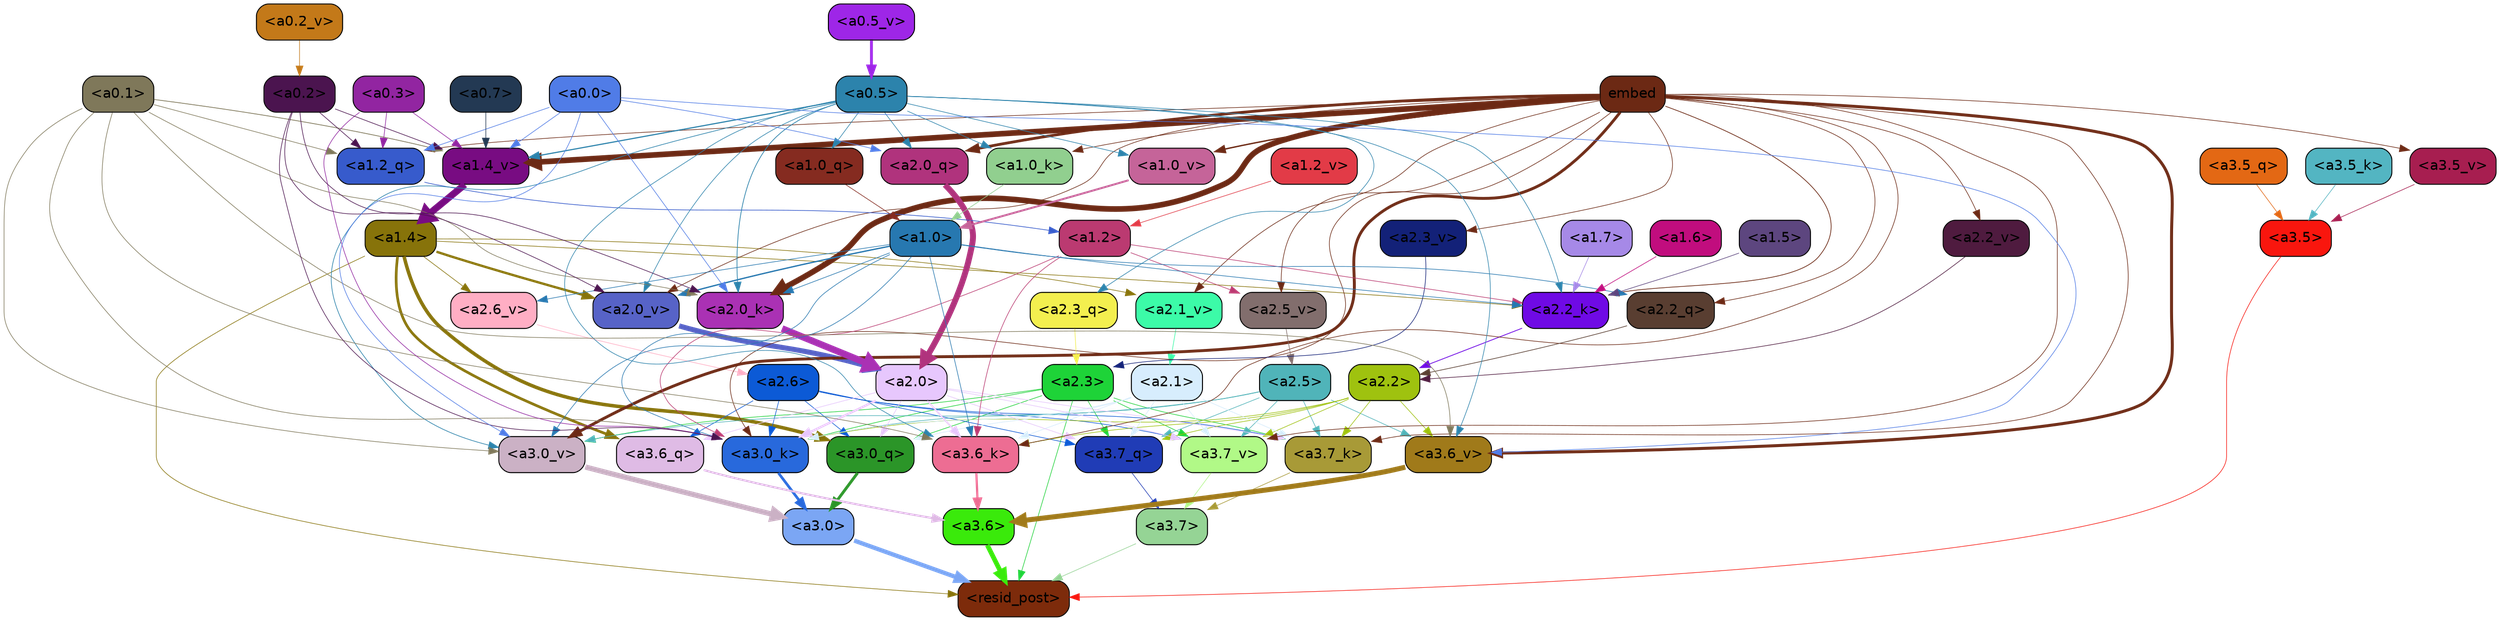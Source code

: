 strict digraph "" {
	graph [bgcolor=transparent,
		layout=dot,
		overlap=false,
		splines=true
	];
	"<a3.7>"	[color=black,
		fillcolor="#95d495",
		fontname=Helvetica,
		shape=box,
		style="filled, rounded"];
	"<resid_post>"	[color=black,
		fillcolor="#7d2b0b",
		fontname=Helvetica,
		shape=box,
		style="filled, rounded"];
	"<a3.7>" -> "<resid_post>"	[color="#95d495",
		penwidth=0.6];
	"<a3.6>"	[color=black,
		fillcolor="#3aea0b",
		fontname=Helvetica,
		shape=box,
		style="filled, rounded"];
	"<a3.6>" -> "<resid_post>"	[color="#3aea0b",
		penwidth=4.670643210411072];
	"<a3.5>"	[color=black,
		fillcolor="#f9160e",
		fontname=Helvetica,
		shape=box,
		style="filled, rounded"];
	"<a3.5>" -> "<resid_post>"	[color="#f9160e",
		penwidth=0.6];
	"<a3.0>"	[color=black,
		fillcolor="#7ba6f4",
		fontname=Helvetica,
		shape=box,
		style="filled, rounded"];
	"<a3.0>" -> "<resid_post>"	[color="#7ba6f4",
		penwidth=4.246885180473328];
	"<a2.3>"	[color=black,
		fillcolor="#1ed338",
		fontname=Helvetica,
		shape=box,
		style="filled, rounded"];
	"<a2.3>" -> "<resid_post>"	[color="#1ed338",
		penwidth=0.6];
	"<a3.7_q>"	[color=black,
		fillcolor="#203cb6",
		fontname=Helvetica,
		shape=box,
		style="filled, rounded"];
	"<a2.3>" -> "<a3.7_q>"	[color="#1ed338",
		penwidth=0.6];
	"<a3.0_q>"	[color=black,
		fillcolor="#2b9528",
		fontname=Helvetica,
		shape=box,
		style="filled, rounded"];
	"<a2.3>" -> "<a3.0_q>"	[color="#1ed338",
		penwidth=0.6];
	"<a3.7_k>"	[color=black,
		fillcolor="#a89a37",
		fontname=Helvetica,
		shape=box,
		style="filled, rounded"];
	"<a2.3>" -> "<a3.7_k>"	[color="#1ed338",
		penwidth=0.6];
	"<a3.0_k>"	[color=black,
		fillcolor="#2869dc",
		fontname=Helvetica,
		shape=box,
		style="filled, rounded"];
	"<a2.3>" -> "<a3.0_k>"	[color="#1ed338",
		penwidth=0.6];
	"<a3.7_v>"	[color=black,
		fillcolor="#b1f987",
		fontname=Helvetica,
		shape=box,
		style="filled, rounded"];
	"<a2.3>" -> "<a3.7_v>"	[color="#1ed338",
		penwidth=0.6];
	"<a3.0_v>"	[color=black,
		fillcolor="#cbb1c5",
		fontname=Helvetica,
		shape=box,
		style="filled, rounded"];
	"<a2.3>" -> "<a3.0_v>"	[color="#1ed338",
		penwidth=0.6];
	"<a1.4>"	[color=black,
		fillcolor="#87730a",
		fontname=Helvetica,
		shape=box,
		style="filled, rounded"];
	"<a1.4>" -> "<resid_post>"	[color="#87730a",
		penwidth=0.6];
	"<a3.6_q>"	[color=black,
		fillcolor="#dfbbe5",
		fontname=Helvetica,
		shape=box,
		style="filled, rounded"];
	"<a1.4>" -> "<a3.6_q>"	[color="#87730a",
		penwidth=2.6487714648246765];
	"<a1.4>" -> "<a3.0_q>"	[color="#87730a",
		penwidth=3.477886103093624];
	"<a2.2_k>"	[color=black,
		fillcolor="#6f0ae5",
		fontname=Helvetica,
		shape=box,
		style="filled, rounded"];
	"<a1.4>" -> "<a2.2_k>"	[color="#87730a",
		penwidth=0.6];
	"<a2.6_v>"	[color=black,
		fillcolor="#ffaec4",
		fontname=Helvetica,
		shape=box,
		style="filled, rounded"];
	"<a1.4>" -> "<a2.6_v>"	[color="#87730a",
		penwidth=0.6];
	"<a2.1_v>"	[color=black,
		fillcolor="#3cfba8",
		fontname=Helvetica,
		shape=box,
		style="filled, rounded"];
	"<a1.4>" -> "<a2.1_v>"	[color="#87730a",
		penwidth=0.6];
	"<a2.0_v>"	[color=black,
		fillcolor="#5763c7",
		fontname=Helvetica,
		shape=box,
		style="filled, rounded"];
	"<a1.4>" -> "<a2.0_v>"	[color="#87730a",
		penwidth=2.3358620405197144];
	"<a3.7_q>" -> "<a3.7>"	[color="#203cb6",
		penwidth=0.6];
	"<a3.6_q>" -> "<a3.6>"	[color="#dfbbe5",
		penwidth=2.03758105635643];
	"<a3.5_q>"	[color=black,
		fillcolor="#e36814",
		fontname=Helvetica,
		shape=box,
		style="filled, rounded"];
	"<a3.5_q>" -> "<a3.5>"	[color="#e36814",
		penwidth=0.6];
	"<a3.0_q>" -> "<a3.0>"	[color="#2b9528",
		penwidth=2.8638100624084473];
	"<a3.7_k>" -> "<a3.7>"	[color="#a89a37",
		penwidth=0.6];
	"<a3.6_k>"	[color=black,
		fillcolor="#ed6d93",
		fontname=Helvetica,
		shape=box,
		style="filled, rounded"];
	"<a3.6_k>" -> "<a3.6>"	[color="#ed6d93",
		penwidth=2.174198240041733];
	"<a3.5_k>"	[color=black,
		fillcolor="#53b5c2",
		fontname=Helvetica,
		shape=box,
		style="filled, rounded"];
	"<a3.5_k>" -> "<a3.5>"	[color="#53b5c2",
		penwidth=0.6];
	"<a3.0_k>" -> "<a3.0>"	[color="#2869dc",
		penwidth=2.6274144649505615];
	"<a3.7_v>" -> "<a3.7>"	[color="#b1f987",
		penwidth=0.6];
	"<a3.6_v>"	[color=black,
		fillcolor="#a07a1a",
		fontname=Helvetica,
		shape=box,
		style="filled, rounded"];
	"<a3.6_v>" -> "<a3.6>"	[color="#a07a1a",
		penwidth=5.002329230308533];
	"<a3.5_v>"	[color=black,
		fillcolor="#a71e50",
		fontname=Helvetica,
		shape=box,
		style="filled, rounded"];
	"<a3.5_v>" -> "<a3.5>"	[color="#a71e50",
		penwidth=0.6];
	"<a3.0_v>" -> "<a3.0>"	[color="#cbb1c5",
		penwidth=5.188832879066467];
	"<a2.6>"	[color=black,
		fillcolor="#0c5ad6",
		fontname=Helvetica,
		shape=box,
		style="filled, rounded"];
	"<a2.6>" -> "<a3.7_q>"	[color="#0c5ad6",
		penwidth=0.6];
	"<a2.6>" -> "<a3.6_q>"	[color="#0c5ad6",
		penwidth=0.6];
	"<a2.6>" -> "<a3.0_q>"	[color="#0c5ad6",
		penwidth=0.6];
	"<a2.6>" -> "<a3.7_k>"	[color="#0c5ad6",
		penwidth=0.6];
	"<a2.6>" -> "<a3.0_k>"	[color="#0c5ad6",
		penwidth=0.6];
	"<a2.6>" -> "<a3.7_v>"	[color="#0c5ad6",
		penwidth=0.6];
	"<a2.5>"	[color=black,
		fillcolor="#50b4b9",
		fontname=Helvetica,
		shape=box,
		style="filled, rounded"];
	"<a2.5>" -> "<a3.7_q>"	[color="#50b4b9",
		penwidth=0.6];
	"<a2.5>" -> "<a3.7_k>"	[color="#50b4b9",
		penwidth=0.6];
	"<a2.5>" -> "<a3.0_k>"	[color="#50b4b9",
		penwidth=0.6];
	"<a2.5>" -> "<a3.7_v>"	[color="#50b4b9",
		penwidth=0.6];
	"<a2.5>" -> "<a3.6_v>"	[color="#50b4b9",
		penwidth=0.6];
	"<a2.5>" -> "<a3.0_v>"	[color="#50b4b9",
		penwidth=0.6];
	"<a2.2>"	[color=black,
		fillcolor="#9fc20f",
		fontname=Helvetica,
		shape=box,
		style="filled, rounded"];
	"<a2.2>" -> "<a3.7_q>"	[color="#9fc20f",
		penwidth=0.6];
	"<a2.2>" -> "<a3.7_k>"	[color="#9fc20f",
		penwidth=0.6];
	"<a2.2>" -> "<a3.6_k>"	[color="#9fc20f",
		penwidth=0.6];
	"<a2.2>" -> "<a3.0_k>"	[color="#9fc20f",
		penwidth=0.6];
	"<a2.2>" -> "<a3.7_v>"	[color="#9fc20f",
		penwidth=0.6];
	"<a2.2>" -> "<a3.6_v>"	[color="#9fc20f",
		penwidth=0.6];
	"<a2.1>"	[color=black,
		fillcolor="#d7edfd",
		fontname=Helvetica,
		shape=box,
		style="filled, rounded"];
	"<a2.1>" -> "<a3.7_q>"	[color="#d7edfd",
		penwidth=0.6];
	"<a2.1>" -> "<a3.0_q>"	[color="#d7edfd",
		penwidth=0.6];
	"<a2.1>" -> "<a3.7_k>"	[color="#d7edfd",
		penwidth=0.6];
	"<a2.1>" -> "<a3.6_k>"	[color="#d7edfd",
		penwidth=0.6];
	"<a2.1>" -> "<a3.0_k>"	[color="#d7edfd",
		penwidth=0.6];
	"<a2.1>" -> "<a3.7_v>"	[color="#d7edfd",
		penwidth=0.6];
	"<a2.0>"	[color=black,
		fillcolor="#e7c7fd",
		fontname=Helvetica,
		shape=box,
		style="filled, rounded"];
	"<a2.0>" -> "<a3.7_q>"	[color="#e7c7fd",
		penwidth=0.6];
	"<a2.0>" -> "<a3.6_q>"	[color="#e7c7fd",
		penwidth=0.6];
	"<a2.0>" -> "<a3.0_q>"	[color="#e7c7fd",
		penwidth=0.6];
	"<a2.0>" -> "<a3.7_k>"	[color="#e7c7fd",
		penwidth=0.6];
	"<a2.0>" -> "<a3.6_k>"	[color="#e7c7fd",
		penwidth=1.5417278409004211];
	"<a2.0>" -> "<a3.0_k>"	[color="#e7c7fd",
		penwidth=2.23091459274292];
	"<a2.0>" -> "<a3.7_v>"	[color="#e7c7fd",
		penwidth=0.6];
	embed	[color=black,
		fillcolor="#6c2914",
		fontname=Helvetica,
		shape=box,
		style="filled, rounded"];
	embed -> "<a3.7_k>"	[color="#6c2914",
		penwidth=0.6];
	embed -> "<a3.6_k>"	[color="#6c2914",
		penwidth=0.6];
	embed -> "<a3.0_k>"	[color="#6c2914",
		penwidth=0.6];
	embed -> "<a3.7_v>"	[color="#6c2914",
		penwidth=0.6];
	embed -> "<a3.6_v>"	[color="#6c2914",
		penwidth=2.9511587619781494];
	embed -> "<a3.5_v>"	[color="#6c2914",
		penwidth=0.6];
	embed -> "<a3.0_v>"	[color="#6c2914",
		penwidth=2.8577730655670166];
	"<a2.2_q>"	[color=black,
		fillcolor="#593e31",
		fontname=Helvetica,
		shape=box,
		style="filled, rounded"];
	embed -> "<a2.2_q>"	[color="#6c2914",
		penwidth=0.6];
	"<a2.0_q>"	[color=black,
		fillcolor="#b0337d",
		fontname=Helvetica,
		shape=box,
		style="filled, rounded"];
	embed -> "<a2.0_q>"	[color="#6c2914",
		penwidth=2.7340729534626007];
	embed -> "<a2.2_k>"	[color="#6c2914",
		penwidth=0.69573974609375];
	"<a2.0_k>"	[color=black,
		fillcolor="#aa31b4",
		fontname=Helvetica,
		shape=box,
		style="filled, rounded"];
	embed -> "<a2.0_k>"	[color="#6c2914",
		penwidth=5.629883050918579];
	"<a2.5_v>"	[color=black,
		fillcolor="#826e6d",
		fontname=Helvetica,
		shape=box,
		style="filled, rounded"];
	embed -> "<a2.5_v>"	[color="#6c2914",
		penwidth=0.6];
	"<a2.3_v>"	[color=black,
		fillcolor="#132178",
		fontname=Helvetica,
		shape=box,
		style="filled, rounded"];
	embed -> "<a2.3_v>"	[color="#6c2914",
		penwidth=0.6];
	"<a2.2_v>"	[color=black,
		fillcolor="#4f1b3f",
		fontname=Helvetica,
		shape=box,
		style="filled, rounded"];
	embed -> "<a2.2_v>"	[color="#6c2914",
		penwidth=0.6];
	embed -> "<a2.1_v>"	[color="#6c2914",
		penwidth=0.6];
	embed -> "<a2.0_v>"	[color="#6c2914",
		penwidth=0.6];
	"<a1.2_q>"	[color=black,
		fillcolor="#375bcc",
		fontname=Helvetica,
		shape=box,
		style="filled, rounded"];
	embed -> "<a1.2_q>"	[color="#6c2914",
		penwidth=0.6];
	"<a1.0_k>"	[color=black,
		fillcolor="#91cf8f",
		fontname=Helvetica,
		shape=box,
		style="filled, rounded"];
	embed -> "<a1.0_k>"	[color="#6c2914",
		penwidth=0.6];
	"<a1.4_v>"	[color=black,
		fillcolor="#780c82",
		fontname=Helvetica,
		shape=box,
		style="filled, rounded"];
	embed -> "<a1.4_v>"	[color="#6c2914",
		penwidth=5.6260271072387695];
	"<a1.0_v>"	[color=black,
		fillcolor="#c56499",
		fontname=Helvetica,
		shape=box,
		style="filled, rounded"];
	embed -> "<a1.0_v>"	[color="#6c2914",
		penwidth=1.3646823167800903];
	"<a1.2>"	[color=black,
		fillcolor="#bb3a71",
		fontname=Helvetica,
		shape=box,
		style="filled, rounded"];
	"<a1.2>" -> "<a3.6_k>"	[color="#bb3a71",
		penwidth=0.6];
	"<a1.2>" -> "<a3.0_k>"	[color="#bb3a71",
		penwidth=0.6];
	"<a1.2>" -> "<a2.2_k>"	[color="#bb3a71",
		penwidth=0.6];
	"<a1.2>" -> "<a2.5_v>"	[color="#bb3a71",
		penwidth=0.6];
	"<a1.0>"	[color=black,
		fillcolor="#2778b0",
		fontname=Helvetica,
		shape=box,
		style="filled, rounded"];
	"<a1.0>" -> "<a3.6_k>"	[color="#2778b0",
		penwidth=0.6];
	"<a1.0>" -> "<a3.0_k>"	[color="#2778b0",
		penwidth=0.6];
	"<a1.0>" -> "<a3.0_v>"	[color="#2778b0",
		penwidth=0.6];
	"<a1.0>" -> "<a2.2_q>"	[color="#2778b0",
		penwidth=0.6];
	"<a1.0>" -> "<a2.2_k>"	[color="#2778b0",
		penwidth=0.6];
	"<a1.0>" -> "<a2.0_k>"	[color="#2778b0",
		penwidth=0.6];
	"<a1.0>" -> "<a2.6_v>"	[color="#2778b0",
		penwidth=0.6];
	"<a1.0>" -> "<a2.0_v>"	[color="#2778b0",
		penwidth=1.3103609085083008];
	"<a0.5>"	[color=black,
		fillcolor="#2c83ac",
		fontname=Helvetica,
		shape=box,
		style="filled, rounded"];
	"<a0.5>" -> "<a3.6_k>"	[color="#2c83ac",
		penwidth=0.6];
	"<a0.5>" -> "<a3.6_v>"	[color="#2c83ac",
		penwidth=0.6];
	"<a0.5>" -> "<a3.0_v>"	[color="#2c83ac",
		penwidth=0.6446345448493958];
	"<a2.3_q>"	[color=black,
		fillcolor="#f3ef4f",
		fontname=Helvetica,
		shape=box,
		style="filled, rounded"];
	"<a0.5>" -> "<a2.3_q>"	[color="#2c83ac",
		penwidth=0.6];
	"<a0.5>" -> "<a2.0_q>"	[color="#2c83ac",
		penwidth=0.6];
	"<a0.5>" -> "<a2.2_k>"	[color="#2c83ac",
		penwidth=0.6];
	"<a0.5>" -> "<a2.0_k>"	[color="#2c83ac",
		penwidth=0.7065601348876953];
	"<a0.5>" -> "<a2.0_v>"	[color="#2c83ac",
		penwidth=0.6];
	"<a1.0_q>"	[color=black,
		fillcolor="#852b20",
		fontname=Helvetica,
		shape=box,
		style="filled, rounded"];
	"<a0.5>" -> "<a1.0_q>"	[color="#2c83ac",
		penwidth=0.6];
	"<a0.5>" -> "<a1.0_k>"	[color="#2c83ac",
		penwidth=0.6];
	"<a0.5>" -> "<a1.4_v>"	[color="#2c83ac",
		penwidth=1.1228110790252686];
	"<a0.5>" -> "<a1.0_v>"	[color="#2c83ac",
		penwidth=0.6];
	"<a0.1>"	[color=black,
		fillcolor="#7f785a",
		fontname=Helvetica,
		shape=box,
		style="filled, rounded"];
	"<a0.1>" -> "<a3.6_k>"	[color="#7f785a",
		penwidth=0.6];
	"<a0.1>" -> "<a3.0_k>"	[color="#7f785a",
		penwidth=0.6];
	"<a0.1>" -> "<a3.6_v>"	[color="#7f785a",
		penwidth=0.6];
	"<a0.1>" -> "<a3.0_v>"	[color="#7f785a",
		penwidth=0.6];
	"<a0.1>" -> "<a2.0_k>"	[color="#7f785a",
		penwidth=0.6];
	"<a0.1>" -> "<a1.2_q>"	[color="#7f785a",
		penwidth=0.6];
	"<a0.1>" -> "<a1.4_v>"	[color="#7f785a",
		penwidth=0.7182521820068359];
	"<a0.3>"	[color=black,
		fillcolor="#9225a1",
		fontname=Helvetica,
		shape=box,
		style="filled, rounded"];
	"<a0.3>" -> "<a3.0_k>"	[color="#9225a1",
		penwidth=0.6];
	"<a0.3>" -> "<a1.2_q>"	[color="#9225a1",
		penwidth=0.6];
	"<a0.3>" -> "<a1.4_v>"	[color="#9225a1",
		penwidth=0.6];
	"<a0.2>"	[color=black,
		fillcolor="#4b144f",
		fontname=Helvetica,
		shape=box,
		style="filled, rounded"];
	"<a0.2>" -> "<a3.0_k>"	[color="#4b144f",
		penwidth=0.6];
	"<a0.2>" -> "<a2.0_k>"	[color="#4b144f",
		penwidth=0.6];
	"<a0.2>" -> "<a2.0_v>"	[color="#4b144f",
		penwidth=0.6];
	"<a0.2>" -> "<a1.2_q>"	[color="#4b144f",
		penwidth=0.6];
	"<a0.2>" -> "<a1.4_v>"	[color="#4b144f",
		penwidth=0.6];
	"<a0.0>"	[color=black,
		fillcolor="#507ce7",
		fontname=Helvetica,
		shape=box,
		style="filled, rounded"];
	"<a0.0>" -> "<a3.6_v>"	[color="#507ce7",
		penwidth=0.6];
	"<a0.0>" -> "<a3.0_v>"	[color="#507ce7",
		penwidth=0.6];
	"<a0.0>" -> "<a2.0_q>"	[color="#507ce7",
		penwidth=0.6];
	"<a0.0>" -> "<a2.0_k>"	[color="#507ce7",
		penwidth=0.6];
	"<a0.0>" -> "<a1.2_q>"	[color="#507ce7",
		penwidth=0.6];
	"<a0.0>" -> "<a1.4_v>"	[color="#507ce7",
		penwidth=0.6];
	"<a2.3_q>" -> "<a2.3>"	[color="#f3ef4f",
		penwidth=0.6];
	"<a2.2_q>" -> "<a2.2>"	[color="#593e31",
		penwidth=0.6407594680786133];
	"<a2.0_q>" -> "<a2.0>"	[color="#b0337d",
		penwidth=5.885338068008423];
	"<a2.2_k>" -> "<a2.2>"	[color="#6f0ae5",
		penwidth=0.7811911106109619];
	"<a2.0_k>" -> "<a2.0>"	[color="#aa31b4",
		penwidth=6.657835483551025];
	"<a2.6_v>" -> "<a2.6>"	[color="#ffaec4",
		penwidth=0.6];
	"<a2.5_v>" -> "<a2.5>"	[color="#826e6d",
		penwidth=0.6];
	"<a2.3_v>" -> "<a2.3>"	[color="#132178",
		penwidth=0.6];
	"<a2.2_v>" -> "<a2.2>"	[color="#4f1b3f",
		penwidth=0.6];
	"<a2.1_v>" -> "<a2.1>"	[color="#3cfba8",
		penwidth=0.6];
	"<a2.0_v>" -> "<a2.0>"	[color="#5763c7",
		penwidth=5.070239782333374];
	"<a1.7>"	[color=black,
		fillcolor="#a689e7",
		fontname=Helvetica,
		shape=box,
		style="filled, rounded"];
	"<a1.7>" -> "<a2.2_k>"	[color="#a689e7",
		penwidth=0.6];
	"<a1.6>"	[color=black,
		fillcolor="#c10d7e",
		fontname=Helvetica,
		shape=box,
		style="filled, rounded"];
	"<a1.6>" -> "<a2.2_k>"	[color="#c10d7e",
		penwidth=0.6];
	"<a1.5>"	[color=black,
		fillcolor="#5d467f",
		fontname=Helvetica,
		shape=box,
		style="filled, rounded"];
	"<a1.5>" -> "<a2.2_k>"	[color="#5d467f",
		penwidth=0.6];
	"<a1.2_q>" -> "<a1.2>"	[color="#375bcc",
		penwidth=0.6509807109832764];
	"<a1.0_q>" -> "<a1.0>"	[color="#852b20",
		penwidth=0.6];
	"<a1.0_k>" -> "<a1.0>"	[color="#91cf8f",
		penwidth=0.6];
	"<a1.4_v>" -> "<a1.4>"	[color="#780c82",
		penwidth=6.8020641803741455];
	"<a1.2_v>"	[color=black,
		fillcolor="#e23b47",
		fontname=Helvetica,
		shape=box,
		style="filled, rounded"];
	"<a1.2_v>" -> "<a1.2>"	[color="#e23b47",
		penwidth=0.6];
	"<a1.0_v>" -> "<a1.0>"	[color="#c56499",
		penwidth=1.9194684028625488];
	"<a0.7>"	[color=black,
		fillcolor="#233953",
		fontname=Helvetica,
		shape=box,
		style="filled, rounded"];
	"<a0.7>" -> "<a1.4_v>"	[color="#233953",
		penwidth=0.6];
	"<a0.5_v>"	[color=black,
		fillcolor="#9e26e7",
		fontname=Helvetica,
		shape=box,
		style="filled, rounded"];
	"<a0.5_v>" -> "<a0.5>"	[color="#9e26e7",
		penwidth=2.801039695739746];
	"<a0.2_v>"	[color=black,
		fillcolor="#c37919",
		fontname=Helvetica,
		shape=box,
		style="filled, rounded"];
	"<a0.2_v>" -> "<a0.2>"	[color="#c37919",
		penwidth=0.6];
}
